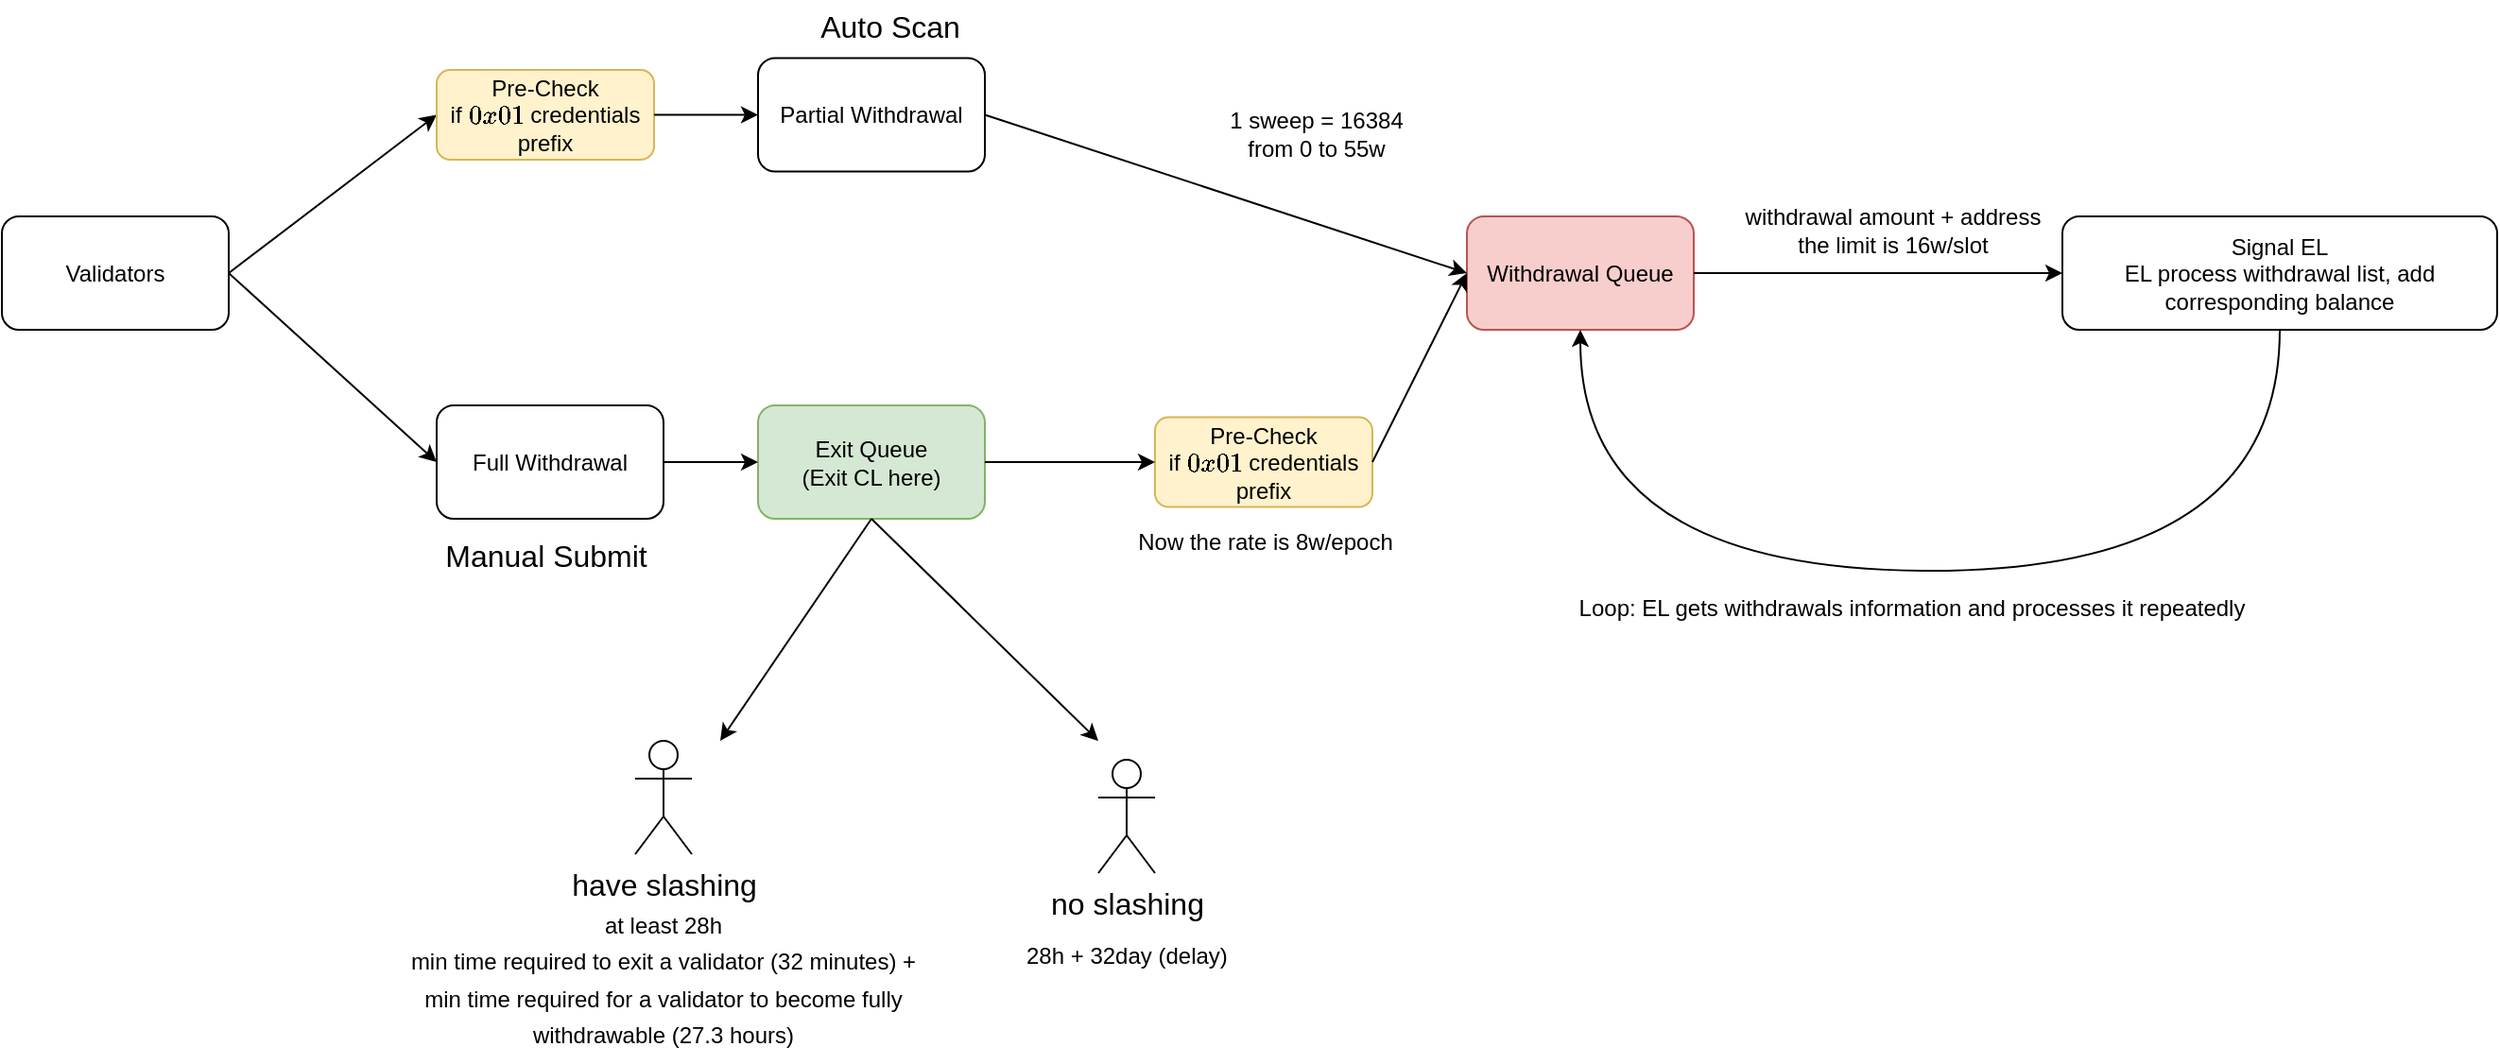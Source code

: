 <mxfile version="21.0.8" type="github">
  <diagram name="Page-1" id="ctulLeQlM0dMLgOaPzBB">
    <mxGraphModel dx="1987" dy="718" grid="1" gridSize="10" guides="1" tooltips="1" connect="1" arrows="1" fold="1" page="1" pageScale="1" pageWidth="850" pageHeight="1100" math="0" shadow="0">
      <root>
        <mxCell id="0" />
        <mxCell id="1" parent="0" />
        <mxCell id="wrPYwseuw_jgDltfjAQe-1" value="Validators" style="rounded=1;whiteSpace=wrap;html=1;" parent="1" vertex="1">
          <mxGeometry x="-270" y="342.5" width="120" height="60" as="geometry" />
        </mxCell>
        <mxCell id="wrPYwseuw_jgDltfjAQe-2" value="Partial Withdrawal" style="rounded=1;whiteSpace=wrap;html=1;" parent="1" vertex="1">
          <mxGeometry x="130" y="258.75" width="120" height="60" as="geometry" />
        </mxCell>
        <mxCell id="wrPYwseuw_jgDltfjAQe-4" value="Full Withdrawal" style="rounded=1;whiteSpace=wrap;html=1;" parent="1" vertex="1">
          <mxGeometry x="-40" y="442.5" width="120" height="60" as="geometry" />
        </mxCell>
        <mxCell id="wrPYwseuw_jgDltfjAQe-5" value="" style="endArrow=classic;html=1;rounded=0;fontSize=20;exitX=1;exitY=0.5;exitDx=0;exitDy=0;entryX=0;entryY=0.5;entryDx=0;entryDy=0;" parent="1" source="wrPYwseuw_jgDltfjAQe-1" target="CXpH8KRaZOT8DChW0XAy-1" edge="1">
          <mxGeometry width="50" height="50" relative="1" as="geometry">
            <mxPoint x="30" y="372.5" as="sourcePoint" />
            <mxPoint x="-130" y="300" as="targetPoint" />
          </mxGeometry>
        </mxCell>
        <mxCell id="wrPYwseuw_jgDltfjAQe-6" value="" style="endArrow=classic;html=1;rounded=0;fontSize=20;exitX=1;exitY=0.5;exitDx=0;exitDy=0;entryX=0;entryY=0.5;entryDx=0;entryDy=0;" parent="1" source="wrPYwseuw_jgDltfjAQe-1" target="wrPYwseuw_jgDltfjAQe-4" edge="1">
          <mxGeometry width="50" height="50" relative="1" as="geometry">
            <mxPoint x="20" y="382.5" as="sourcePoint" />
            <mxPoint x="-150" y="490" as="targetPoint" />
          </mxGeometry>
        </mxCell>
        <mxCell id="wrPYwseuw_jgDltfjAQe-9" value="&lt;font style=&quot;font-size: 16px;&quot;&gt;Auto Scan&lt;/font&gt;" style="text;html=1;strokeColor=none;fillColor=none;align=center;verticalAlign=middle;whiteSpace=wrap;rounded=0;fontSize=20;" parent="1" vertex="1">
          <mxGeometry x="140" y="230" width="120" height="20" as="geometry" />
        </mxCell>
        <mxCell id="wrPYwseuw_jgDltfjAQe-10" value="&lt;span style=&quot;font-size: 16px;&quot;&gt;Manual Submit&lt;/span&gt;" style="text;html=1;strokeColor=none;fillColor=none;align=center;verticalAlign=middle;whiteSpace=wrap;rounded=0;fontSize=20;" parent="1" vertex="1">
          <mxGeometry x="-42.5" y="510" width="120" height="20" as="geometry" />
        </mxCell>
        <mxCell id="wrPYwseuw_jgDltfjAQe-12" value="have slashing" style="shape=umlActor;verticalLabelPosition=bottom;verticalAlign=top;html=1;outlineConnect=0;fontSize=16;" parent="1" vertex="1">
          <mxGeometry x="65" y="620" width="30" height="60" as="geometry" />
        </mxCell>
        <mxCell id="wrPYwseuw_jgDltfjAQe-13" value="no slashing" style="shape=umlActor;verticalLabelPosition=bottom;verticalAlign=top;html=1;outlineConnect=0;fontSize=16;" parent="1" vertex="1">
          <mxGeometry x="310" y="630" width="30" height="60" as="geometry" />
        </mxCell>
        <mxCell id="wrPYwseuw_jgDltfjAQe-14" value="&lt;font style=&quot;font-size: 12px;&quot;&gt;at least 28h&lt;br&gt;min time required to exit a validator (32 minutes) + min time required for a validator to become fully withdrawable (27.3 hours)&lt;br&gt;&lt;/font&gt;" style="text;html=1;strokeColor=none;fillColor=none;align=center;verticalAlign=middle;whiteSpace=wrap;rounded=0;fontSize=16;" parent="1" vertex="1">
          <mxGeometry x="-60" y="700" width="280" height="90" as="geometry" />
        </mxCell>
        <mxCell id="wrPYwseuw_jgDltfjAQe-15" value="28h + 32day (delay)" style="text;whiteSpace=wrap;html=1;fontSize=12;" parent="1" vertex="1">
          <mxGeometry x="270" y="720" width="150" height="20" as="geometry" />
        </mxCell>
        <mxCell id="wrPYwseuw_jgDltfjAQe-19" value="Withdrawal Queue" style="rounded=1;whiteSpace=wrap;html=1;fontSize=12;fillColor=#f8cecc;strokeColor=#b85450;" parent="1" vertex="1">
          <mxGeometry x="505" y="342.5" width="120" height="60" as="geometry" />
        </mxCell>
        <mxCell id="wrPYwseuw_jgDltfjAQe-20" value="Exit Queue&lt;br&gt;(Exit CL here)" style="rounded=1;whiteSpace=wrap;html=1;fontSize=12;fillColor=#d5e8d4;strokeColor=#82b366;" parent="1" vertex="1">
          <mxGeometry x="130" y="442.5" width="120" height="60" as="geometry" />
        </mxCell>
        <mxCell id="wrPYwseuw_jgDltfjAQe-21" value="" style="endArrow=classic;html=1;rounded=0;fontSize=20;exitX=1;exitY=0.5;exitDx=0;exitDy=0;entryX=0;entryY=0.5;entryDx=0;entryDy=0;" parent="1" source="wrPYwseuw_jgDltfjAQe-4" target="wrPYwseuw_jgDltfjAQe-20" edge="1">
          <mxGeometry width="50" height="50" relative="1" as="geometry">
            <mxPoint x="370" y="402.5" as="sourcePoint" />
            <mxPoint x="270" y="380" as="targetPoint" />
          </mxGeometry>
        </mxCell>
        <mxCell id="wrPYwseuw_jgDltfjAQe-22" value="" style="endArrow=classic;html=1;rounded=0;fontSize=20;exitX=0.5;exitY=1;exitDx=0;exitDy=0;" parent="1" source="wrPYwseuw_jgDltfjAQe-20" edge="1">
          <mxGeometry width="50" height="50" relative="1" as="geometry">
            <mxPoint x="400" y="470" as="sourcePoint" />
            <mxPoint x="110" y="620" as="targetPoint" />
          </mxGeometry>
        </mxCell>
        <mxCell id="wrPYwseuw_jgDltfjAQe-23" value="" style="endArrow=classic;html=1;rounded=0;fontSize=20;exitX=0.5;exitY=1;exitDx=0;exitDy=0;" parent="1" source="wrPYwseuw_jgDltfjAQe-20" edge="1">
          <mxGeometry width="50" height="50" relative="1" as="geometry">
            <mxPoint x="580" y="500" as="sourcePoint" />
            <mxPoint x="310" y="620" as="targetPoint" />
          </mxGeometry>
        </mxCell>
        <mxCell id="wrPYwseuw_jgDltfjAQe-24" value="" style="endArrow=classic;html=1;rounded=0;fontSize=20;exitX=1;exitY=0.5;exitDx=0;exitDy=0;entryX=0;entryY=0.5;entryDx=0;entryDy=0;" parent="1" source="wrPYwseuw_jgDltfjAQe-2" target="wrPYwseuw_jgDltfjAQe-19" edge="1">
          <mxGeometry width="50" height="50" relative="1" as="geometry">
            <mxPoint x="330" y="472.5" as="sourcePoint" />
            <mxPoint x="270" y="380" as="targetPoint" />
          </mxGeometry>
        </mxCell>
        <mxCell id="wrPYwseuw_jgDltfjAQe-26" value="Now the rate is 8w/epoch" style="text;html=1;align=center;verticalAlign=middle;resizable=0;points=[];autosize=1;strokeColor=none;fillColor=none;fontSize=12;" parent="1" vertex="1">
          <mxGeometry x="317.5" y="500" width="160" height="30" as="geometry" />
        </mxCell>
        <mxCell id="wrPYwseuw_jgDltfjAQe-27" value="1 sweep = 16384&lt;br&gt;from 0 to 55w" style="text;html=1;align=center;verticalAlign=middle;resizable=0;points=[];autosize=1;strokeColor=none;fillColor=none;fontSize=12;" parent="1" vertex="1">
          <mxGeometry x="365" y="278.75" width="120" height="40" as="geometry" />
        </mxCell>
        <mxCell id="wrPYwseuw_jgDltfjAQe-28" value="Signal EL&lt;br&gt;EL process withdrawal list, add corresponding balance" style="rounded=1;whiteSpace=wrap;html=1;fontSize=12;" parent="1" vertex="1">
          <mxGeometry x="820" y="342.5" width="230" height="60" as="geometry" />
        </mxCell>
        <mxCell id="wrPYwseuw_jgDltfjAQe-29" value="" style="endArrow=classic;html=1;rounded=0;fontSize=20;exitX=1;exitY=0.5;exitDx=0;exitDy=0;entryX=0;entryY=0.5;entryDx=0;entryDy=0;" parent="1" source="wrPYwseuw_jgDltfjAQe-19" target="wrPYwseuw_jgDltfjAQe-28" edge="1">
          <mxGeometry width="50" height="50" relative="1" as="geometry">
            <mxPoint x="860" y="470" as="sourcePoint" />
            <mxPoint x="980" y="470" as="targetPoint" />
          </mxGeometry>
        </mxCell>
        <mxCell id="wrPYwseuw_jgDltfjAQe-30" value="withdrawal amount + address&lt;br&gt;the limit is 16w/slot" style="text;html=1;align=center;verticalAlign=middle;resizable=0;points=[];autosize=1;strokeColor=none;fillColor=none;fontSize=12;" parent="1" vertex="1">
          <mxGeometry x="640" y="330" width="180" height="40" as="geometry" />
        </mxCell>
        <mxCell id="wrPYwseuw_jgDltfjAQe-33" value="" style="endArrow=classic;html=1;rounded=0;fontSize=12;edgeStyle=orthogonalEdgeStyle;curved=1;exitX=0.5;exitY=1;exitDx=0;exitDy=0;entryX=0.5;entryY=1;entryDx=0;entryDy=0;" parent="1" source="wrPYwseuw_jgDltfjAQe-28" target="wrPYwseuw_jgDltfjAQe-19" edge="1">
          <mxGeometry width="50" height="50" relative="1" as="geometry">
            <mxPoint x="990" y="490" as="sourcePoint" />
            <mxPoint x="1040" y="440" as="targetPoint" />
            <Array as="points">
              <mxPoint x="935" y="530" />
              <mxPoint x="565" y="530" />
            </Array>
          </mxGeometry>
        </mxCell>
        <mxCell id="wrPYwseuw_jgDltfjAQe-34" value="Loop: EL gets withdrawals information and processes it repeatedly" style="text;html=1;align=center;verticalAlign=middle;resizable=0;points=[];autosize=1;strokeColor=none;fillColor=none;fontSize=12;" parent="1" vertex="1">
          <mxGeometry x="550" y="535" width="380" height="30" as="geometry" />
        </mxCell>
        <mxCell id="CXpH8KRaZOT8DChW0XAy-1" value="Pre-Check&lt;br&gt;if `0x01` credentials prefix" style="rounded=1;whiteSpace=wrap;html=1;fillColor=#fff2cc;strokeColor=#d6b656;" vertex="1" parent="1">
          <mxGeometry x="-40" y="265" width="115" height="47.5" as="geometry" />
        </mxCell>
        <mxCell id="CXpH8KRaZOT8DChW0XAy-2" value="" style="endArrow=classic;html=1;rounded=0;fontSize=20;exitX=1;exitY=0.5;exitDx=0;exitDy=0;entryX=0;entryY=0.5;entryDx=0;entryDy=0;" edge="1" parent="1" source="CXpH8KRaZOT8DChW0XAy-1" target="wrPYwseuw_jgDltfjAQe-2">
          <mxGeometry width="50" height="50" relative="1" as="geometry">
            <mxPoint x="-220" y="383" as="sourcePoint" />
            <mxPoint x="50" y="370" as="targetPoint" />
          </mxGeometry>
        </mxCell>
        <mxCell id="CXpH8KRaZOT8DChW0XAy-3" style="edgeStyle=orthogonalEdgeStyle;rounded=0;orthogonalLoop=1;jettySize=auto;html=1;exitX=0.5;exitY=1;exitDx=0;exitDy=0;" edge="1" parent="1" source="wrPYwseuw_jgDltfjAQe-10" target="wrPYwseuw_jgDltfjAQe-10">
          <mxGeometry relative="1" as="geometry" />
        </mxCell>
        <mxCell id="CXpH8KRaZOT8DChW0XAy-6" value="Pre-Check&lt;br&gt;if `0x01` credentials prefix" style="rounded=1;whiteSpace=wrap;html=1;fillColor=#fff2cc;strokeColor=#d6b656;" vertex="1" parent="1">
          <mxGeometry x="340" y="448.75" width="115" height="47.5" as="geometry" />
        </mxCell>
        <mxCell id="CXpH8KRaZOT8DChW0XAy-7" value="" style="endArrow=classic;html=1;rounded=0;fontSize=20;exitX=1;exitY=0.5;exitDx=0;exitDy=0;entryX=0;entryY=0.5;entryDx=0;entryDy=0;" edge="1" parent="1" source="wrPYwseuw_jgDltfjAQe-20" target="CXpH8KRaZOT8DChW0XAy-6">
          <mxGeometry width="50" height="50" relative="1" as="geometry">
            <mxPoint x="260" y="299" as="sourcePoint" />
            <mxPoint x="600" y="383" as="targetPoint" />
          </mxGeometry>
        </mxCell>
        <mxCell id="CXpH8KRaZOT8DChW0XAy-8" value="" style="endArrow=classic;html=1;rounded=0;fontSize=20;exitX=1;exitY=0.5;exitDx=0;exitDy=0;entryX=0;entryY=0.5;entryDx=0;entryDy=0;" edge="1" parent="1" source="CXpH8KRaZOT8DChW0XAy-6" target="wrPYwseuw_jgDltfjAQe-19">
          <mxGeometry width="50" height="50" relative="1" as="geometry">
            <mxPoint x="260" y="483" as="sourcePoint" />
            <mxPoint x="377" y="483" as="targetPoint" />
          </mxGeometry>
        </mxCell>
      </root>
    </mxGraphModel>
  </diagram>
</mxfile>
